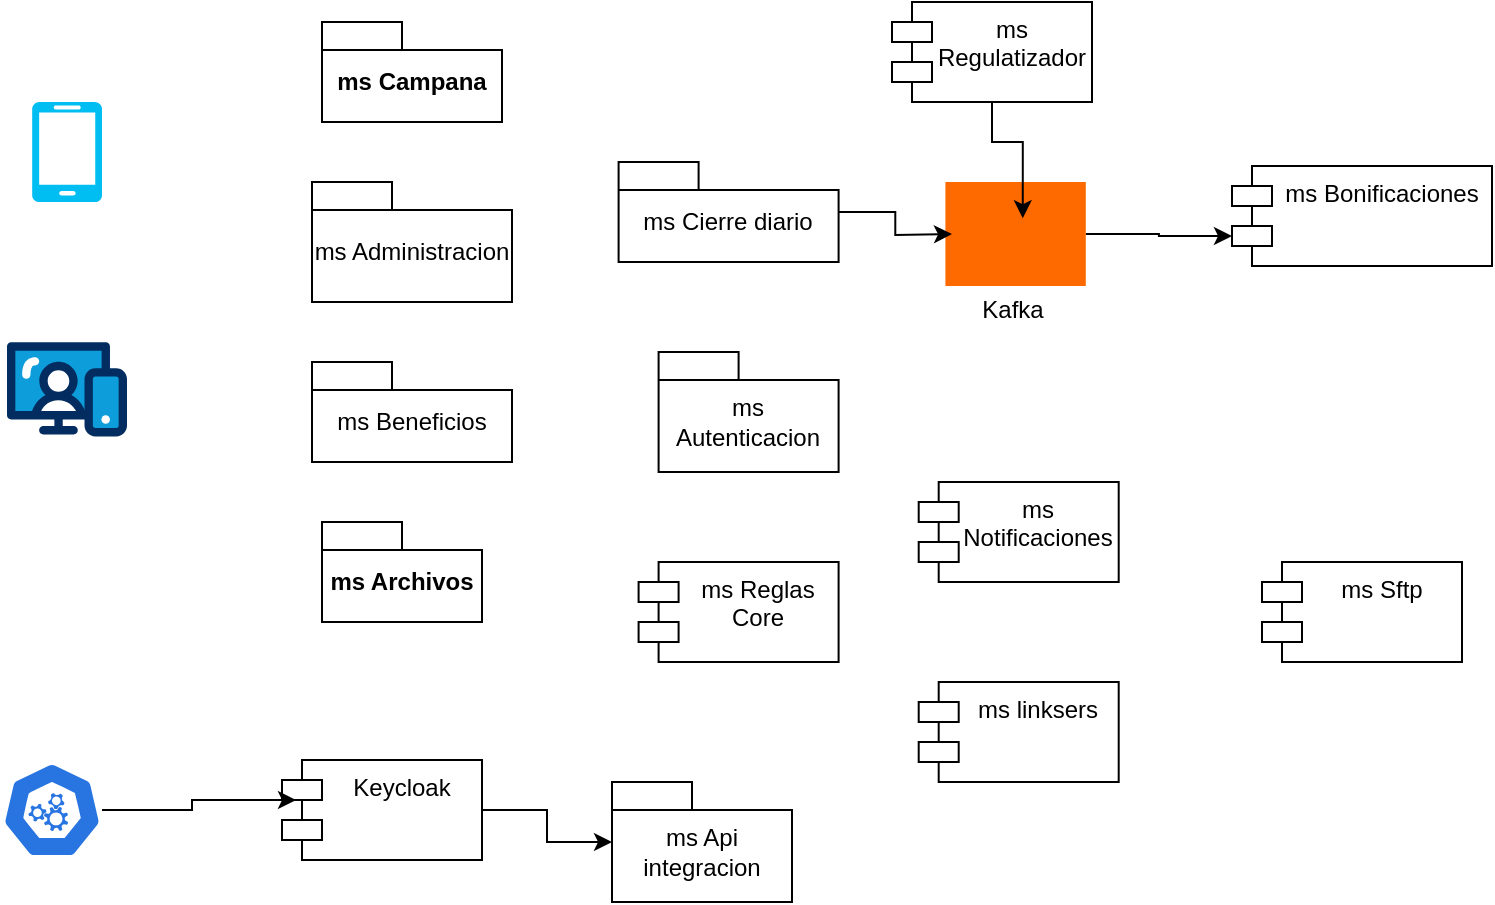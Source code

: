 <mxfile version="28.2.7">
  <diagram name="Page-1" id="8zH7TcxPz3aNZjQDuvse">
    <mxGraphModel dx="808" dy="432" grid="1" gridSize="10" guides="1" tooltips="1" connect="1" arrows="1" fold="1" page="1" pageScale="1" pageWidth="850" pageHeight="1100" math="0" shadow="0">
      <root>
        <mxCell id="0" />
        <mxCell id="1" parent="0" />
        <mxCell id="OOM-nGGXsE_Pw0qRHjK8-4" value="ms Bonificaciones" style="shape=module;align=left;spacingLeft=20;align=center;verticalAlign=top;whiteSpace=wrap;html=1;" vertex="1" parent="1">
          <mxGeometry x="660" y="102" width="130" height="50" as="geometry" />
        </mxCell>
        <mxCell id="OOM-nGGXsE_Pw0qRHjK8-9" value="ms linksers" style="shape=module;align=left;spacingLeft=20;align=center;verticalAlign=top;whiteSpace=wrap;html=1;" vertex="1" parent="1">
          <mxGeometry x="503.35" y="360" width="100" height="50" as="geometry" />
        </mxCell>
        <mxCell id="OOM-nGGXsE_Pw0qRHjK8-10" value="ms Notificaciones" style="shape=module;align=left;spacingLeft=20;align=center;verticalAlign=top;whiteSpace=wrap;html=1;" vertex="1" parent="1">
          <mxGeometry x="503.35" y="260" width="100" height="50" as="geometry" />
        </mxCell>
        <mxCell id="OOM-nGGXsE_Pw0qRHjK8-11" value="ms Reglas Core" style="shape=module;align=left;spacingLeft=20;align=center;verticalAlign=top;whiteSpace=wrap;html=1;" vertex="1" parent="1">
          <mxGeometry x="363.3" y="300" width="100" height="50" as="geometry" />
        </mxCell>
        <mxCell id="OOM-nGGXsE_Pw0qRHjK8-12" value="ms Regulatizador" style="shape=module;align=left;spacingLeft=20;align=center;verticalAlign=top;whiteSpace=wrap;html=1;" vertex="1" parent="1">
          <mxGeometry x="490" y="20" width="100" height="50" as="geometry" />
        </mxCell>
        <mxCell id="OOM-nGGXsE_Pw0qRHjK8-13" value="ms Sftp" style="shape=module;align=left;spacingLeft=20;align=center;verticalAlign=top;whiteSpace=wrap;html=1;" vertex="1" parent="1">
          <mxGeometry x="675" y="300" width="100" height="50" as="geometry" />
        </mxCell>
        <mxCell id="OOM-nGGXsE_Pw0qRHjK8-14" value="" style="verticalLabelPosition=bottom;html=1;verticalAlign=top;align=center;strokeColor=none;fillColor=#00BEF2;shape=mxgraph.azure.mobile;pointerEvents=1;" vertex="1" parent="1">
          <mxGeometry x="60" y="70" width="35" height="50" as="geometry" />
        </mxCell>
        <mxCell id="OOM-nGGXsE_Pw0qRHjK8-15" value="" style="verticalLabelPosition=bottom;aspect=fixed;html=1;shape=mxgraph.salesforce.web;fillColorStyles=fillColor2,fillColor3,fillColor4;fillColor2=#032d60;fillColor3=#0d9dda;fillColor4=#ffffff;fillColor=none;strokeColor=none;" vertex="1" parent="1">
          <mxGeometry x="47.5" y="190" width="60" height="47.4" as="geometry" />
        </mxCell>
        <mxCell id="OOM-nGGXsE_Pw0qRHjK8-16" value="" style="aspect=fixed;sketch=0;html=1;dashed=0;whitespace=wrap;verticalLabelPosition=bottom;verticalAlign=top;fillColor=#2875E2;strokeColor=#ffffff;points=[[0.005,0.63,0],[0.1,0.2,0],[0.9,0.2,0],[0.5,0,0],[0.995,0.63,0],[0.72,0.99,0],[0.5,1,0],[0.28,0.99,0]];shape=mxgraph.kubernetes.icon2;prIcon=api" vertex="1" parent="1">
          <mxGeometry x="45" y="400" width="50" height="48" as="geometry" />
        </mxCell>
        <mxCell id="OOM-nGGXsE_Pw0qRHjK8-18" style="edgeStyle=orthogonalEdgeStyle;rounded=0;orthogonalLoop=1;jettySize=auto;html=1;entryX=0;entryY=0;entryDx=0;entryDy=35;entryPerimeter=0;" edge="1" parent="1" source="OOM-nGGXsE_Pw0qRHjK8-17" target="OOM-nGGXsE_Pw0qRHjK8-4">
          <mxGeometry relative="1" as="geometry" />
        </mxCell>
        <mxCell id="OOM-nGGXsE_Pw0qRHjK8-19" value="ms Campana" style="shape=folder;fontStyle=1;spacingTop=10;tabWidth=40;tabHeight=14;tabPosition=left;html=1;whiteSpace=wrap;" vertex="1" parent="1">
          <mxGeometry x="205" y="30" width="90" height="50" as="geometry" />
        </mxCell>
        <mxCell id="OOM-nGGXsE_Pw0qRHjK8-20" value="&lt;span style=&quot;font-weight: 400;&quot;&gt;ms Administracion&lt;/span&gt;" style="shape=folder;fontStyle=1;spacingTop=10;tabWidth=40;tabHeight=14;tabPosition=left;html=1;whiteSpace=wrap;" vertex="1" parent="1">
          <mxGeometry x="200" y="110" width="100" height="60" as="geometry" />
        </mxCell>
        <mxCell id="OOM-nGGXsE_Pw0qRHjK8-21" value="&lt;span style=&quot;font-weight: 400;&quot;&gt;ms Beneficios&lt;/span&gt;" style="shape=folder;fontStyle=1;spacingTop=10;tabWidth=40;tabHeight=14;tabPosition=left;html=1;whiteSpace=wrap;" vertex="1" parent="1">
          <mxGeometry x="200" y="200" width="100" height="50" as="geometry" />
        </mxCell>
        <mxCell id="OOM-nGGXsE_Pw0qRHjK8-23" value="ms Archivos" style="shape=folder;fontStyle=1;spacingTop=10;tabWidth=40;tabHeight=14;tabPosition=left;html=1;whiteSpace=wrap;" vertex="1" parent="1">
          <mxGeometry x="205" y="280" width="80" height="50" as="geometry" />
        </mxCell>
        <mxCell id="OOM-nGGXsE_Pw0qRHjK8-24" value="&lt;span style=&quot;font-weight: 400;&quot;&gt;ms Api integracion&lt;/span&gt;" style="shape=folder;fontStyle=1;spacingTop=10;tabWidth=40;tabHeight=14;tabPosition=left;html=1;whiteSpace=wrap;" vertex="1" parent="1">
          <mxGeometry x="350" y="410" width="90" height="60" as="geometry" />
        </mxCell>
        <mxCell id="OOM-nGGXsE_Pw0qRHjK8-25" value="&lt;span style=&quot;font-weight: 400;&quot;&gt;ms Cierre diario&lt;/span&gt;" style="shape=folder;fontStyle=1;spacingTop=10;tabWidth=40;tabHeight=14;tabPosition=left;html=1;whiteSpace=wrap;" vertex="1" parent="1">
          <mxGeometry x="353.3" y="100" width="110" height="50" as="geometry" />
        </mxCell>
        <mxCell id="OOM-nGGXsE_Pw0qRHjK8-26" value="&lt;span style=&quot;font-weight: 400;&quot;&gt;ms Autenticacion&lt;/span&gt;" style="shape=folder;fontStyle=1;spacingTop=10;tabWidth=40;tabHeight=14;tabPosition=left;html=1;whiteSpace=wrap;" vertex="1" parent="1">
          <mxGeometry x="373.3" y="195" width="90" height="60" as="geometry" />
        </mxCell>
        <mxCell id="OOM-nGGXsE_Pw0qRHjK8-30" value="" style="group" vertex="1" connectable="0" parent="1">
          <mxGeometry x="516.7" y="110" width="73.3" height="89" as="geometry" />
        </mxCell>
        <mxCell id="OOM-nGGXsE_Pw0qRHjK8-17" value="" style="points=[];aspect=fixed;html=1;align=center;shadow=0;dashed=0;fillColor=#FF6A00;strokeColor=none;shape=mxgraph.alibaba_cloud.kafka;" vertex="1" parent="OOM-nGGXsE_Pw0qRHjK8-30">
          <mxGeometry width="70.2" height="52" as="geometry" />
        </mxCell>
        <mxCell id="OOM-nGGXsE_Pw0qRHjK8-28" value="Kafka" style="text;html=1;whiteSpace=wrap;strokeColor=none;fillColor=none;align=center;verticalAlign=middle;rounded=0;" vertex="1" parent="OOM-nGGXsE_Pw0qRHjK8-30">
          <mxGeometry x="-3.1" y="39" width="73.3" height="50" as="geometry" />
        </mxCell>
        <mxCell id="OOM-nGGXsE_Pw0qRHjK8-45" style="edgeStyle=orthogonalEdgeStyle;rounded=0;orthogonalLoop=1;jettySize=auto;html=1;" edge="1" parent="1" source="OOM-nGGXsE_Pw0qRHjK8-31" target="OOM-nGGXsE_Pw0qRHjK8-24">
          <mxGeometry relative="1" as="geometry" />
        </mxCell>
        <mxCell id="OOM-nGGXsE_Pw0qRHjK8-31" value="Keycloak" style="shape=module;align=left;spacingLeft=20;align=center;verticalAlign=top;whiteSpace=wrap;html=1;" vertex="1" parent="1">
          <mxGeometry x="185" y="399" width="100" height="50" as="geometry" />
        </mxCell>
        <mxCell id="OOM-nGGXsE_Pw0qRHjK8-33" style="edgeStyle=orthogonalEdgeStyle;rounded=0;orthogonalLoop=1;jettySize=auto;html=1;entryX=0.551;entryY=0.348;entryDx=0;entryDy=0;entryPerimeter=0;" edge="1" parent="1" source="OOM-nGGXsE_Pw0qRHjK8-12" target="OOM-nGGXsE_Pw0qRHjK8-17">
          <mxGeometry relative="1" as="geometry" />
        </mxCell>
        <mxCell id="OOM-nGGXsE_Pw0qRHjK8-34" style="edgeStyle=orthogonalEdgeStyle;rounded=0;orthogonalLoop=1;jettySize=auto;html=1;" edge="1" parent="1" source="OOM-nGGXsE_Pw0qRHjK8-25">
          <mxGeometry relative="1" as="geometry">
            <mxPoint x="520" y="136" as="targetPoint" />
          </mxGeometry>
        </mxCell>
        <mxCell id="OOM-nGGXsE_Pw0qRHjK8-44" style="edgeStyle=orthogonalEdgeStyle;rounded=0;orthogonalLoop=1;jettySize=auto;html=1;entryX=0.07;entryY=0.4;entryDx=0;entryDy=0;entryPerimeter=0;" edge="1" parent="1" source="OOM-nGGXsE_Pw0qRHjK8-16" target="OOM-nGGXsE_Pw0qRHjK8-31">
          <mxGeometry relative="1" as="geometry" />
        </mxCell>
      </root>
    </mxGraphModel>
  </diagram>
</mxfile>
